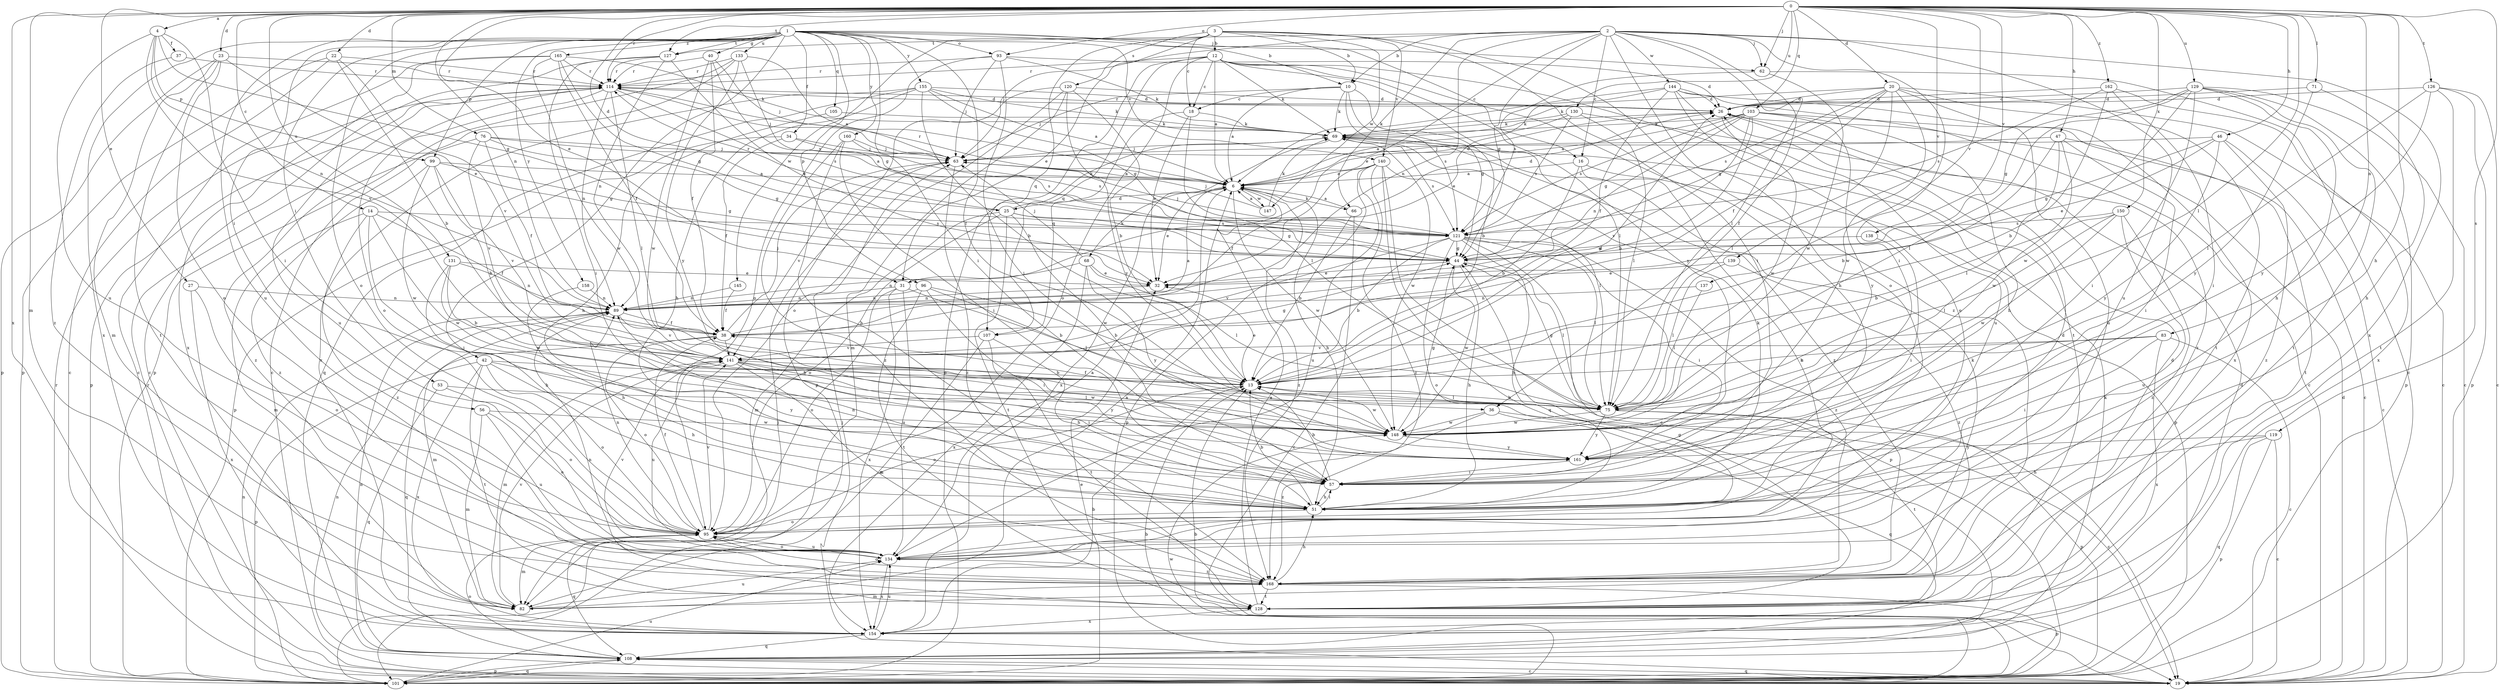 strict digraph  {
0;
1;
2;
3;
4;
6;
10;
12;
13;
14;
16;
18;
19;
20;
22;
23;
25;
26;
27;
31;
32;
34;
36;
37;
38;
40;
42;
44;
46;
47;
51;
53;
56;
57;
62;
63;
66;
68;
69;
71;
75;
76;
82;
83;
89;
93;
95;
96;
99;
101;
103;
105;
107;
108;
114;
119;
120;
121;
126;
127;
128;
129;
130;
131;
133;
134;
137;
138;
139;
140;
141;
144;
145;
147;
148;
150;
154;
155;
158;
160;
161;
162;
165;
168;
0 -> 4  [label=a];
0 -> 14  [label=c];
0 -> 20  [label=d];
0 -> 22  [label=d];
0 -> 23  [label=d];
0 -> 25  [label=d];
0 -> 27  [label=e];
0 -> 31  [label=e];
0 -> 46  [label=h];
0 -> 47  [label=h];
0 -> 51  [label=h];
0 -> 62  [label=j];
0 -> 71  [label=l];
0 -> 75  [label=l];
0 -> 76  [label=m];
0 -> 82  [label=m];
0 -> 83  [label=n];
0 -> 89  [label=n];
0 -> 93  [label=o];
0 -> 103  [label=q];
0 -> 114  [label=r];
0 -> 119  [label=s];
0 -> 126  [label=t];
0 -> 127  [label=t];
0 -> 129  [label=u];
0 -> 130  [label=u];
0 -> 131  [label=u];
0 -> 137  [label=v];
0 -> 138  [label=v];
0 -> 139  [label=v];
0 -> 150  [label=x];
0 -> 154  [label=x];
0 -> 162  [label=z];
1 -> 10  [label=b];
1 -> 16  [label=c];
1 -> 34  [label=f];
1 -> 36  [label=f];
1 -> 40  [label=g];
1 -> 42  [label=g];
1 -> 53  [label=i];
1 -> 56  [label=i];
1 -> 57  [label=i];
1 -> 62  [label=j];
1 -> 93  [label=o];
1 -> 95  [label=o];
1 -> 96  [label=p];
1 -> 99  [label=p];
1 -> 105  [label=q];
1 -> 127  [label=t];
1 -> 133  [label=u];
1 -> 134  [label=u];
1 -> 140  [label=v];
1 -> 154  [label=x];
1 -> 155  [label=y];
1 -> 158  [label=y];
1 -> 160  [label=y];
1 -> 165  [label=z];
2 -> 10  [label=b];
2 -> 16  [label=c];
2 -> 31  [label=e];
2 -> 36  [label=f];
2 -> 44  [label=g];
2 -> 57  [label=i];
2 -> 62  [label=j];
2 -> 63  [label=j];
2 -> 66  [label=k];
2 -> 75  [label=l];
2 -> 89  [label=n];
2 -> 95  [label=o];
2 -> 127  [label=t];
2 -> 134  [label=u];
2 -> 144  [label=w];
2 -> 154  [label=x];
3 -> 10  [label=b];
3 -> 12  [label=b];
3 -> 18  [label=c];
3 -> 31  [label=e];
3 -> 57  [label=i];
3 -> 107  [label=q];
3 -> 120  [label=s];
3 -> 140  [label=v];
3 -> 145  [label=w];
3 -> 147  [label=w];
3 -> 168  [label=z];
4 -> 37  [label=f];
4 -> 44  [label=g];
4 -> 57  [label=i];
4 -> 89  [label=n];
4 -> 99  [label=p];
4 -> 134  [label=u];
4 -> 141  [label=v];
6 -> 25  [label=d];
6 -> 26  [label=d];
6 -> 32  [label=e];
6 -> 51  [label=h];
6 -> 66  [label=k];
6 -> 68  [label=k];
6 -> 114  [label=r];
6 -> 147  [label=w];
6 -> 148  [label=w];
6 -> 168  [label=z];
10 -> 6  [label=a];
10 -> 13  [label=b];
10 -> 18  [label=c];
10 -> 44  [label=g];
10 -> 63  [label=j];
10 -> 69  [label=k];
10 -> 121  [label=s];
12 -> 6  [label=a];
12 -> 18  [label=c];
12 -> 51  [label=h];
12 -> 69  [label=k];
12 -> 75  [label=l];
12 -> 95  [label=o];
12 -> 101  [label=p];
12 -> 107  [label=q];
12 -> 114  [label=r];
12 -> 128  [label=t];
12 -> 161  [label=y];
13 -> 26  [label=d];
13 -> 32  [label=e];
13 -> 75  [label=l];
13 -> 95  [label=o];
13 -> 148  [label=w];
14 -> 38  [label=f];
14 -> 57  [label=i];
14 -> 82  [label=m];
14 -> 121  [label=s];
14 -> 148  [label=w];
14 -> 168  [label=z];
16 -> 6  [label=a];
16 -> 13  [label=b];
16 -> 101  [label=p];
16 -> 134  [label=u];
18 -> 32  [label=e];
18 -> 69  [label=k];
18 -> 75  [label=l];
18 -> 107  [label=q];
19 -> 13  [label=b];
19 -> 26  [label=d];
19 -> 63  [label=j];
19 -> 89  [label=n];
19 -> 108  [label=q];
19 -> 114  [label=r];
20 -> 19  [label=c];
20 -> 26  [label=d];
20 -> 38  [label=f];
20 -> 44  [label=g];
20 -> 69  [label=k];
20 -> 75  [label=l];
20 -> 121  [label=s];
20 -> 128  [label=t];
20 -> 134  [label=u];
20 -> 148  [label=w];
22 -> 13  [label=b];
22 -> 19  [label=c];
22 -> 101  [label=p];
22 -> 114  [label=r];
22 -> 141  [label=v];
23 -> 32  [label=e];
23 -> 82  [label=m];
23 -> 95  [label=o];
23 -> 101  [label=p];
23 -> 114  [label=r];
23 -> 128  [label=t];
25 -> 44  [label=g];
25 -> 69  [label=k];
25 -> 82  [label=m];
25 -> 95  [label=o];
25 -> 114  [label=r];
25 -> 121  [label=s];
25 -> 128  [label=t];
25 -> 148  [label=w];
26 -> 69  [label=k];
26 -> 114  [label=r];
26 -> 148  [label=w];
27 -> 89  [label=n];
27 -> 95  [label=o];
27 -> 154  [label=x];
31 -> 13  [label=b];
31 -> 89  [label=n];
31 -> 95  [label=o];
31 -> 134  [label=u];
31 -> 154  [label=x];
32 -> 89  [label=n];
34 -> 38  [label=f];
34 -> 63  [label=j];
34 -> 101  [label=p];
34 -> 121  [label=s];
36 -> 19  [label=c];
36 -> 108  [label=q];
36 -> 148  [label=w];
36 -> 168  [label=z];
37 -> 114  [label=r];
37 -> 168  [label=z];
38 -> 6  [label=a];
38 -> 63  [label=j];
38 -> 95  [label=o];
38 -> 108  [label=q];
38 -> 141  [label=v];
40 -> 38  [label=f];
40 -> 63  [label=j];
40 -> 114  [label=r];
40 -> 121  [label=s];
40 -> 148  [label=w];
42 -> 13  [label=b];
42 -> 51  [label=h];
42 -> 95  [label=o];
42 -> 101  [label=p];
42 -> 128  [label=t];
42 -> 154  [label=x];
42 -> 161  [label=y];
44 -> 32  [label=e];
44 -> 51  [label=h];
44 -> 75  [label=l];
44 -> 148  [label=w];
46 -> 19  [label=c];
46 -> 32  [label=e];
46 -> 44  [label=g];
46 -> 63  [label=j];
46 -> 161  [label=y];
46 -> 168  [label=z];
47 -> 13  [label=b];
47 -> 57  [label=i];
47 -> 63  [label=j];
47 -> 75  [label=l];
47 -> 128  [label=t];
47 -> 148  [label=w];
51 -> 13  [label=b];
51 -> 57  [label=i];
51 -> 69  [label=k];
51 -> 89  [label=n];
51 -> 95  [label=o];
53 -> 75  [label=l];
53 -> 95  [label=o];
53 -> 108  [label=q];
56 -> 82  [label=m];
56 -> 95  [label=o];
56 -> 134  [label=u];
56 -> 148  [label=w];
57 -> 13  [label=b];
57 -> 51  [label=h];
62 -> 19  [label=c];
62 -> 121  [label=s];
62 -> 148  [label=w];
63 -> 6  [label=a];
63 -> 141  [label=v];
63 -> 168  [label=z];
66 -> 6  [label=a];
66 -> 13  [label=b];
66 -> 19  [label=c];
66 -> 26  [label=d];
68 -> 32  [label=e];
68 -> 63  [label=j];
68 -> 75  [label=l];
68 -> 89  [label=n];
68 -> 154  [label=x];
68 -> 161  [label=y];
69 -> 63  [label=j];
69 -> 121  [label=s];
69 -> 148  [label=w];
69 -> 154  [label=x];
69 -> 168  [label=z];
71 -> 26  [label=d];
71 -> 51  [label=h];
71 -> 161  [label=y];
75 -> 13  [label=b];
75 -> 38  [label=f];
75 -> 44  [label=g];
75 -> 101  [label=p];
75 -> 128  [label=t];
75 -> 148  [label=w];
75 -> 161  [label=y];
76 -> 6  [label=a];
76 -> 38  [label=f];
76 -> 44  [label=g];
76 -> 63  [label=j];
76 -> 141  [label=v];
76 -> 168  [label=z];
82 -> 6  [label=a];
82 -> 26  [label=d];
82 -> 134  [label=u];
82 -> 141  [label=v];
83 -> 13  [label=b];
83 -> 19  [label=c];
83 -> 57  [label=i];
83 -> 141  [label=v];
83 -> 154  [label=x];
89 -> 38  [label=f];
89 -> 82  [label=m];
89 -> 141  [label=v];
93 -> 26  [label=d];
93 -> 57  [label=i];
93 -> 63  [label=j];
93 -> 69  [label=k];
93 -> 95  [label=o];
93 -> 114  [label=r];
95 -> 38  [label=f];
95 -> 82  [label=m];
95 -> 89  [label=n];
95 -> 108  [label=q];
95 -> 134  [label=u];
95 -> 141  [label=v];
96 -> 13  [label=b];
96 -> 57  [label=i];
96 -> 75  [label=l];
96 -> 89  [label=n];
96 -> 128  [label=t];
99 -> 6  [label=a];
99 -> 13  [label=b];
99 -> 44  [label=g];
99 -> 141  [label=v];
99 -> 148  [label=w];
99 -> 168  [label=z];
101 -> 13  [label=b];
101 -> 32  [label=e];
101 -> 63  [label=j];
101 -> 89  [label=n];
101 -> 108  [label=q];
101 -> 114  [label=r];
101 -> 134  [label=u];
101 -> 148  [label=w];
103 -> 6  [label=a];
103 -> 13  [label=b];
103 -> 19  [label=c];
103 -> 44  [label=g];
103 -> 51  [label=h];
103 -> 69  [label=k];
103 -> 89  [label=n];
103 -> 121  [label=s];
103 -> 141  [label=v];
103 -> 161  [label=y];
105 -> 51  [label=h];
105 -> 69  [label=k];
107 -> 51  [label=h];
107 -> 82  [label=m];
107 -> 128  [label=t];
107 -> 141  [label=v];
108 -> 19  [label=c];
108 -> 26  [label=d];
108 -> 69  [label=k];
108 -> 89  [label=n];
108 -> 95  [label=o];
108 -> 101  [label=p];
114 -> 26  [label=d];
114 -> 63  [label=j];
114 -> 75  [label=l];
114 -> 89  [label=n];
114 -> 95  [label=o];
114 -> 101  [label=p];
114 -> 121  [label=s];
114 -> 134  [label=u];
119 -> 19  [label=c];
119 -> 51  [label=h];
119 -> 101  [label=p];
119 -> 108  [label=q];
119 -> 161  [label=y];
120 -> 13  [label=b];
120 -> 26  [label=d];
120 -> 82  [label=m];
120 -> 95  [label=o];
120 -> 101  [label=p];
120 -> 161  [label=y];
121 -> 13  [label=b];
121 -> 44  [label=g];
121 -> 51  [label=h];
121 -> 57  [label=i];
121 -> 63  [label=j];
121 -> 75  [label=l];
121 -> 95  [label=o];
121 -> 101  [label=p];
121 -> 141  [label=v];
121 -> 168  [label=z];
126 -> 19  [label=c];
126 -> 26  [label=d];
126 -> 75  [label=l];
126 -> 101  [label=p];
126 -> 128  [label=t];
126 -> 161  [label=y];
127 -> 19  [label=c];
127 -> 32  [label=e];
127 -> 57  [label=i];
127 -> 89  [label=n];
127 -> 114  [label=r];
128 -> 6  [label=a];
128 -> 44  [label=g];
128 -> 89  [label=n];
128 -> 154  [label=x];
129 -> 19  [label=c];
129 -> 26  [label=d];
129 -> 44  [label=g];
129 -> 51  [label=h];
129 -> 57  [label=i];
129 -> 75  [label=l];
129 -> 101  [label=p];
129 -> 128  [label=t];
129 -> 148  [label=w];
130 -> 6  [label=a];
130 -> 69  [label=k];
130 -> 75  [label=l];
130 -> 121  [label=s];
130 -> 168  [label=z];
131 -> 13  [label=b];
131 -> 32  [label=e];
131 -> 51  [label=h];
131 -> 89  [label=n];
131 -> 148  [label=w];
133 -> 6  [label=a];
133 -> 19  [label=c];
133 -> 44  [label=g];
133 -> 101  [label=p];
133 -> 114  [label=r];
133 -> 161  [label=y];
134 -> 6  [label=a];
134 -> 26  [label=d];
134 -> 95  [label=o];
134 -> 141  [label=v];
134 -> 154  [label=x];
134 -> 168  [label=z];
137 -> 75  [label=l];
137 -> 89  [label=n];
138 -> 44  [label=g];
138 -> 57  [label=i];
139 -> 32  [label=e];
139 -> 75  [label=l];
139 -> 168  [label=z];
140 -> 6  [label=a];
140 -> 19  [label=c];
140 -> 38  [label=f];
140 -> 75  [label=l];
140 -> 101  [label=p];
140 -> 108  [label=q];
140 -> 134  [label=u];
140 -> 168  [label=z];
141 -> 13  [label=b];
141 -> 44  [label=g];
141 -> 57  [label=i];
141 -> 82  [label=m];
141 -> 134  [label=u];
141 -> 148  [label=w];
141 -> 161  [label=y];
141 -> 168  [label=z];
144 -> 6  [label=a];
144 -> 19  [label=c];
144 -> 26  [label=d];
144 -> 32  [label=e];
144 -> 38  [label=f];
144 -> 95  [label=o];
144 -> 134  [label=u];
144 -> 154  [label=x];
145 -> 38  [label=f];
145 -> 89  [label=n];
147 -> 6  [label=a];
147 -> 63  [label=j];
147 -> 69  [label=k];
148 -> 44  [label=g];
148 -> 161  [label=y];
150 -> 13  [label=b];
150 -> 75  [label=l];
150 -> 121  [label=s];
150 -> 134  [label=u];
150 -> 148  [label=w];
150 -> 168  [label=z];
154 -> 13  [label=b];
154 -> 108  [label=q];
154 -> 134  [label=u];
155 -> 6  [label=a];
155 -> 13  [label=b];
155 -> 26  [label=d];
155 -> 44  [label=g];
155 -> 51  [label=h];
155 -> 69  [label=k];
155 -> 108  [label=q];
155 -> 154  [label=x];
158 -> 51  [label=h];
158 -> 89  [label=n];
160 -> 51  [label=h];
160 -> 57  [label=i];
160 -> 63  [label=j];
160 -> 121  [label=s];
160 -> 168  [label=z];
161 -> 57  [label=i];
162 -> 13  [label=b];
162 -> 26  [label=d];
162 -> 57  [label=i];
162 -> 121  [label=s];
162 -> 154  [label=x];
165 -> 19  [label=c];
165 -> 38  [label=f];
165 -> 44  [label=g];
165 -> 69  [label=k];
165 -> 114  [label=r];
165 -> 148  [label=w];
165 -> 154  [label=x];
168 -> 51  [label=h];
168 -> 69  [label=k];
168 -> 82  [label=m];
168 -> 95  [label=o];
168 -> 101  [label=p];
168 -> 128  [label=t];
}
